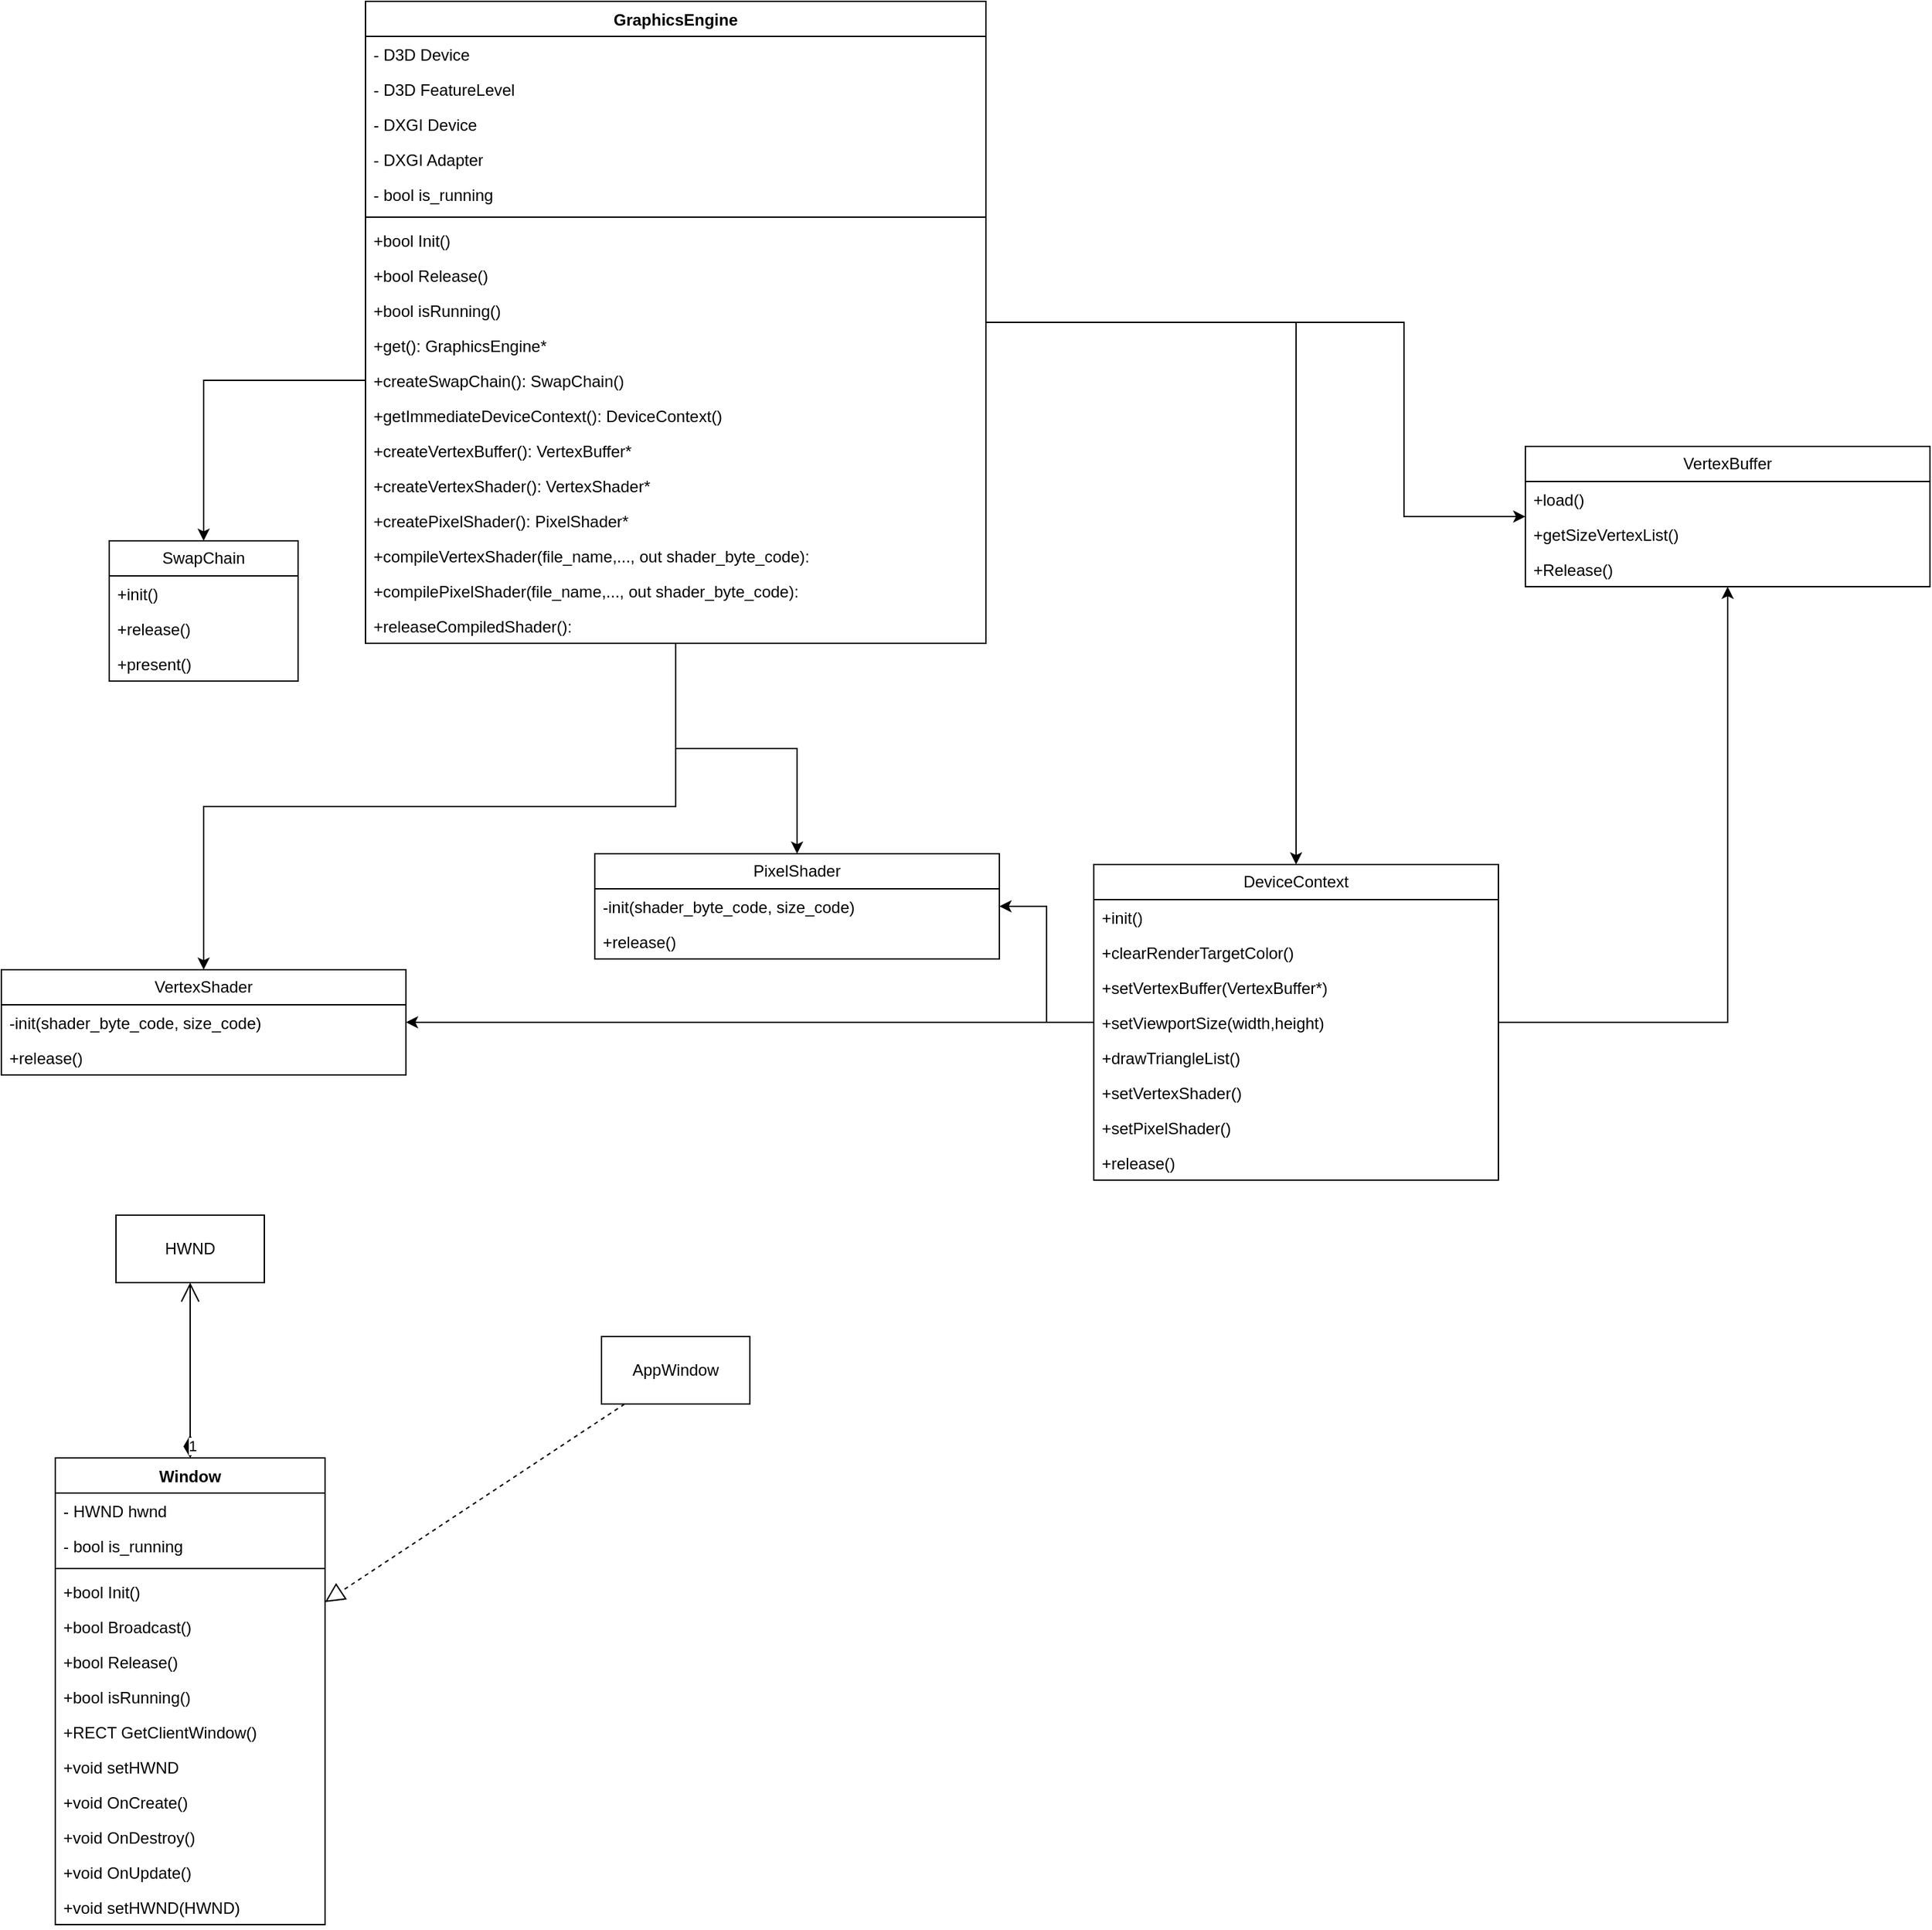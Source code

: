 <mxfile version="21.7.2" type="device">
  <diagram name="Page-1" id="yg1UOhHMfB_ScHXUUcJH">
    <mxGraphModel dx="3103" dy="2293" grid="1" gridSize="10" guides="1" tooltips="1" connect="1" arrows="1" fold="1" page="1" pageScale="1" pageWidth="850" pageHeight="1100" math="0" shadow="0">
      <root>
        <mxCell id="0" />
        <mxCell id="1" parent="0" />
        <mxCell id="bQHfDFO3GR3bAwzlNW8e-2" value="Window" style="swimlane;fontStyle=1;align=center;verticalAlign=top;childLayout=stackLayout;horizontal=1;startSize=26;horizontalStack=0;resizeParent=1;resizeParentMax=0;resizeLast=0;collapsible=1;marginBottom=0;whiteSpace=wrap;html=1;" parent="1" vertex="1">
          <mxGeometry x="20" y="100" width="200" height="346" as="geometry" />
        </mxCell>
        <mxCell id="bQHfDFO3GR3bAwzlNW8e-3" value="- HWND hwnd" style="text;strokeColor=none;fillColor=none;align=left;verticalAlign=top;spacingLeft=4;spacingRight=4;overflow=hidden;rotatable=0;points=[[0,0.5],[1,0.5]];portConstraint=eastwest;whiteSpace=wrap;html=1;" parent="bQHfDFO3GR3bAwzlNW8e-2" vertex="1">
          <mxGeometry y="26" width="200" height="26" as="geometry" />
        </mxCell>
        <mxCell id="bQHfDFO3GR3bAwzlNW8e-7" value="- bool is_running" style="text;strokeColor=none;fillColor=none;align=left;verticalAlign=top;spacingLeft=4;spacingRight=4;overflow=hidden;rotatable=0;points=[[0,0.5],[1,0.5]];portConstraint=eastwest;whiteSpace=wrap;html=1;" parent="bQHfDFO3GR3bAwzlNW8e-2" vertex="1">
          <mxGeometry y="52" width="200" height="26" as="geometry" />
        </mxCell>
        <mxCell id="bQHfDFO3GR3bAwzlNW8e-4" value="" style="line;strokeWidth=1;fillColor=none;align=left;verticalAlign=middle;spacingTop=-1;spacingLeft=3;spacingRight=3;rotatable=0;labelPosition=right;points=[];portConstraint=eastwest;strokeColor=inherit;" parent="bQHfDFO3GR3bAwzlNW8e-2" vertex="1">
          <mxGeometry y="78" width="200" height="8" as="geometry" />
        </mxCell>
        <mxCell id="bQHfDFO3GR3bAwzlNW8e-5" value="+bool Init()" style="text;strokeColor=none;fillColor=none;align=left;verticalAlign=top;spacingLeft=4;spacingRight=4;overflow=hidden;rotatable=0;points=[[0,0.5],[1,0.5]];portConstraint=eastwest;whiteSpace=wrap;html=1;" parent="bQHfDFO3GR3bAwzlNW8e-2" vertex="1">
          <mxGeometry y="86" width="200" height="26" as="geometry" />
        </mxCell>
        <mxCell id="bQHfDFO3GR3bAwzlNW8e-9" value="+bool Broadcast()" style="text;strokeColor=none;fillColor=none;align=left;verticalAlign=top;spacingLeft=4;spacingRight=4;overflow=hidden;rotatable=0;points=[[0,0.5],[1,0.5]];portConstraint=eastwest;whiteSpace=wrap;html=1;" parent="bQHfDFO3GR3bAwzlNW8e-2" vertex="1">
          <mxGeometry y="112" width="200" height="26" as="geometry" />
        </mxCell>
        <mxCell id="bQHfDFO3GR3bAwzlNW8e-10" value="+bool Release()" style="text;strokeColor=none;fillColor=none;align=left;verticalAlign=top;spacingLeft=4;spacingRight=4;overflow=hidden;rotatable=0;points=[[0,0.5],[1,0.5]];portConstraint=eastwest;whiteSpace=wrap;html=1;" parent="bQHfDFO3GR3bAwzlNW8e-2" vertex="1">
          <mxGeometry y="138" width="200" height="26" as="geometry" />
        </mxCell>
        <mxCell id="bQHfDFO3GR3bAwzlNW8e-11" value="+bool isRunning()" style="text;strokeColor=none;fillColor=none;align=left;verticalAlign=top;spacingLeft=4;spacingRight=4;overflow=hidden;rotatable=0;points=[[0,0.5],[1,0.5]];portConstraint=eastwest;whiteSpace=wrap;html=1;" parent="bQHfDFO3GR3bAwzlNW8e-2" vertex="1">
          <mxGeometry y="164" width="200" height="26" as="geometry" />
        </mxCell>
        <mxCell id="bQHfDFO3GR3bAwzlNW8e-12" value="+RECT GetClientWindow()" style="text;strokeColor=none;fillColor=none;align=left;verticalAlign=top;spacingLeft=4;spacingRight=4;overflow=hidden;rotatable=0;points=[[0,0.5],[1,0.5]];portConstraint=eastwest;whiteSpace=wrap;html=1;" parent="bQHfDFO3GR3bAwzlNW8e-2" vertex="1">
          <mxGeometry y="190" width="200" height="26" as="geometry" />
        </mxCell>
        <mxCell id="bQHfDFO3GR3bAwzlNW8e-17" value="+void setHWND" style="text;strokeColor=none;fillColor=none;align=left;verticalAlign=top;spacingLeft=4;spacingRight=4;overflow=hidden;rotatable=0;points=[[0,0.5],[1,0.5]];portConstraint=eastwest;whiteSpace=wrap;html=1;" parent="bQHfDFO3GR3bAwzlNW8e-2" vertex="1">
          <mxGeometry y="216" width="200" height="26" as="geometry" />
        </mxCell>
        <mxCell id="bQHfDFO3GR3bAwzlNW8e-18" value="+void OnCreate()" style="text;strokeColor=none;fillColor=none;align=left;verticalAlign=top;spacingLeft=4;spacingRight=4;overflow=hidden;rotatable=0;points=[[0,0.5],[1,0.5]];portConstraint=eastwest;whiteSpace=wrap;html=1;" parent="bQHfDFO3GR3bAwzlNW8e-2" vertex="1">
          <mxGeometry y="242" width="200" height="26" as="geometry" />
        </mxCell>
        <mxCell id="bQHfDFO3GR3bAwzlNW8e-19" value="+void OnDestroy()" style="text;strokeColor=none;fillColor=none;align=left;verticalAlign=top;spacingLeft=4;spacingRight=4;overflow=hidden;rotatable=0;points=[[0,0.5],[1,0.5]];portConstraint=eastwest;whiteSpace=wrap;html=1;" parent="bQHfDFO3GR3bAwzlNW8e-2" vertex="1">
          <mxGeometry y="268" width="200" height="26" as="geometry" />
        </mxCell>
        <mxCell id="bQHfDFO3GR3bAwzlNW8e-20" value="+void OnUpdate()" style="text;strokeColor=none;fillColor=none;align=left;verticalAlign=top;spacingLeft=4;spacingRight=4;overflow=hidden;rotatable=0;points=[[0,0.5],[1,0.5]];portConstraint=eastwest;whiteSpace=wrap;html=1;" parent="bQHfDFO3GR3bAwzlNW8e-2" vertex="1">
          <mxGeometry y="294" width="200" height="26" as="geometry" />
        </mxCell>
        <mxCell id="bQHfDFO3GR3bAwzlNW8e-21" value="+void setHWND(HWND)" style="text;strokeColor=none;fillColor=none;align=left;verticalAlign=top;spacingLeft=4;spacingRight=4;overflow=hidden;rotatable=0;points=[[0,0.5],[1,0.5]];portConstraint=eastwest;whiteSpace=wrap;html=1;" parent="bQHfDFO3GR3bAwzlNW8e-2" vertex="1">
          <mxGeometry y="320" width="200" height="26" as="geometry" />
        </mxCell>
        <mxCell id="bQHfDFO3GR3bAwzlNW8e-22" value="HWND" style="html=1;whiteSpace=wrap;" parent="1" vertex="1">
          <mxGeometry x="65" y="-80" width="110" height="50" as="geometry" />
        </mxCell>
        <mxCell id="bQHfDFO3GR3bAwzlNW8e-24" value="1" style="endArrow=open;html=1;endSize=12;startArrow=diamondThin;startSize=14;startFill=1;edgeStyle=orthogonalEdgeStyle;align=left;verticalAlign=bottom;rounded=0;" parent="1" source="bQHfDFO3GR3bAwzlNW8e-2" target="bQHfDFO3GR3bAwzlNW8e-22" edge="1">
          <mxGeometry x="-1" y="3" relative="1" as="geometry">
            <mxPoint x="170" y="410" as="sourcePoint" />
            <mxPoint x="330" y="410" as="targetPoint" />
          </mxGeometry>
        </mxCell>
        <mxCell id="bQHfDFO3GR3bAwzlNW8e-25" value="AppWindow" style="html=1;whiteSpace=wrap;" parent="1" vertex="1">
          <mxGeometry x="425" y="10" width="110" height="50" as="geometry" />
        </mxCell>
        <mxCell id="bQHfDFO3GR3bAwzlNW8e-26" value="" style="endArrow=block;dashed=1;endFill=0;endSize=12;html=1;rounded=0;" parent="1" source="bQHfDFO3GR3bAwzlNW8e-25" target="bQHfDFO3GR3bAwzlNW8e-2" edge="1">
          <mxGeometry width="160" relative="1" as="geometry">
            <mxPoint x="90" y="650" as="sourcePoint" />
            <mxPoint x="250" y="650" as="targetPoint" />
          </mxGeometry>
        </mxCell>
        <mxCell id="brOng0sfEjW7ek24EhCo-12" style="edgeStyle=orthogonalEdgeStyle;rounded=0;orthogonalLoop=1;jettySize=auto;html=1;" parent="1" source="bQHfDFO3GR3bAwzlNW8e-28" target="brOng0sfEjW7ek24EhCo-1" edge="1">
          <mxGeometry relative="1" as="geometry" />
        </mxCell>
        <mxCell id="sc2AI7lZrGjqT5ZqGcDs-10" style="edgeStyle=orthogonalEdgeStyle;rounded=0;orthogonalLoop=1;jettySize=auto;html=1;" edge="1" parent="1" source="bQHfDFO3GR3bAwzlNW8e-28" target="sc2AI7lZrGjqT5ZqGcDs-2">
          <mxGeometry relative="1" as="geometry" />
        </mxCell>
        <mxCell id="bQHfDFO3GR3bAwzlNW8e-28" value="GraphicsEngine" style="swimlane;fontStyle=1;align=center;verticalAlign=top;childLayout=stackLayout;horizontal=1;startSize=26;horizontalStack=0;resizeParent=1;resizeParentMax=0;resizeLast=0;collapsible=1;marginBottom=0;whiteSpace=wrap;html=1;" parent="1" vertex="1">
          <mxGeometry x="250" y="-980" width="460" height="476" as="geometry" />
        </mxCell>
        <mxCell id="bQHfDFO3GR3bAwzlNW8e-29" value="- D3D Device" style="text;strokeColor=none;fillColor=none;align=left;verticalAlign=top;spacingLeft=4;spacingRight=4;overflow=hidden;rotatable=0;points=[[0,0.5],[1,0.5]];portConstraint=eastwest;whiteSpace=wrap;html=1;" parent="bQHfDFO3GR3bAwzlNW8e-28" vertex="1">
          <mxGeometry y="26" width="460" height="26" as="geometry" />
        </mxCell>
        <mxCell id="bQHfDFO3GR3bAwzlNW8e-42" value="- D3D FeatureLevel" style="text;strokeColor=none;fillColor=none;align=left;verticalAlign=top;spacingLeft=4;spacingRight=4;overflow=hidden;rotatable=0;points=[[0,0.5],[1,0.5]];portConstraint=eastwest;whiteSpace=wrap;html=1;" parent="bQHfDFO3GR3bAwzlNW8e-28" vertex="1">
          <mxGeometry y="52" width="460" height="26" as="geometry" />
        </mxCell>
        <mxCell id="bQHfDFO3GR3bAwzlNW8e-43" value="- DXGI Device" style="text;strokeColor=none;fillColor=none;align=left;verticalAlign=top;spacingLeft=4;spacingRight=4;overflow=hidden;rotatable=0;points=[[0,0.5],[1,0.5]];portConstraint=eastwest;whiteSpace=wrap;html=1;" parent="bQHfDFO3GR3bAwzlNW8e-28" vertex="1">
          <mxGeometry y="78" width="460" height="26" as="geometry" />
        </mxCell>
        <mxCell id="bQHfDFO3GR3bAwzlNW8e-44" value="- DXGI Adapter" style="text;strokeColor=none;fillColor=none;align=left;verticalAlign=top;spacingLeft=4;spacingRight=4;overflow=hidden;rotatable=0;points=[[0,0.5],[1,0.5]];portConstraint=eastwest;whiteSpace=wrap;html=1;" parent="bQHfDFO3GR3bAwzlNW8e-28" vertex="1">
          <mxGeometry y="104" width="460" height="26" as="geometry" />
        </mxCell>
        <mxCell id="bQHfDFO3GR3bAwzlNW8e-30" value="- bool is_running" style="text;strokeColor=none;fillColor=none;align=left;verticalAlign=top;spacingLeft=4;spacingRight=4;overflow=hidden;rotatable=0;points=[[0,0.5],[1,0.5]];portConstraint=eastwest;whiteSpace=wrap;html=1;" parent="bQHfDFO3GR3bAwzlNW8e-28" vertex="1">
          <mxGeometry y="130" width="460" height="26" as="geometry" />
        </mxCell>
        <mxCell id="bQHfDFO3GR3bAwzlNW8e-31" value="" style="line;strokeWidth=1;fillColor=none;align=left;verticalAlign=middle;spacingTop=-1;spacingLeft=3;spacingRight=3;rotatable=0;labelPosition=right;points=[];portConstraint=eastwest;strokeColor=inherit;" parent="bQHfDFO3GR3bAwzlNW8e-28" vertex="1">
          <mxGeometry y="156" width="460" height="8" as="geometry" />
        </mxCell>
        <mxCell id="bQHfDFO3GR3bAwzlNW8e-32" value="+bool Init()" style="text;strokeColor=none;fillColor=none;align=left;verticalAlign=top;spacingLeft=4;spacingRight=4;overflow=hidden;rotatable=0;points=[[0,0.5],[1,0.5]];portConstraint=eastwest;whiteSpace=wrap;html=1;" parent="bQHfDFO3GR3bAwzlNW8e-28" vertex="1">
          <mxGeometry y="164" width="460" height="26" as="geometry" />
        </mxCell>
        <mxCell id="bQHfDFO3GR3bAwzlNW8e-34" value="+bool Release()" style="text;strokeColor=none;fillColor=none;align=left;verticalAlign=top;spacingLeft=4;spacingRight=4;overflow=hidden;rotatable=0;points=[[0,0.5],[1,0.5]];portConstraint=eastwest;whiteSpace=wrap;html=1;" parent="bQHfDFO3GR3bAwzlNW8e-28" vertex="1">
          <mxGeometry y="190" width="460" height="26" as="geometry" />
        </mxCell>
        <mxCell id="bQHfDFO3GR3bAwzlNW8e-35" value="+bool isRunning()" style="text;strokeColor=none;fillColor=none;align=left;verticalAlign=top;spacingLeft=4;spacingRight=4;overflow=hidden;rotatable=0;points=[[0,0.5],[1,0.5]];portConstraint=eastwest;whiteSpace=wrap;html=1;" parent="bQHfDFO3GR3bAwzlNW8e-28" vertex="1">
          <mxGeometry y="216" width="460" height="26" as="geometry" />
        </mxCell>
        <mxCell id="bQHfDFO3GR3bAwzlNW8e-41" value="+get(): GraphicsEngine*" style="text;strokeColor=none;fillColor=none;align=left;verticalAlign=top;spacingLeft=4;spacingRight=4;overflow=hidden;rotatable=0;points=[[0,0.5],[1,0.5]];portConstraint=eastwest;whiteSpace=wrap;html=1;" parent="bQHfDFO3GR3bAwzlNW8e-28" vertex="1">
          <mxGeometry y="242" width="460" height="26" as="geometry" />
        </mxCell>
        <mxCell id="MTE2eQ_Hpy6BB3zy3P57-1" value="+createSwapChain(): SwapChain()" style="text;strokeColor=none;fillColor=none;align=left;verticalAlign=top;spacingLeft=4;spacingRight=4;overflow=hidden;rotatable=0;points=[[0,0.5],[1,0.5]];portConstraint=eastwest;whiteSpace=wrap;html=1;" parent="bQHfDFO3GR3bAwzlNW8e-28" vertex="1">
          <mxGeometry y="268" width="460" height="26" as="geometry" />
        </mxCell>
        <mxCell id="MTE2eQ_Hpy6BB3zy3P57-11" value="+getImmediateDeviceContext(): DeviceContext()" style="text;strokeColor=none;fillColor=none;align=left;verticalAlign=top;spacingLeft=4;spacingRight=4;overflow=hidden;rotatable=0;points=[[0,0.5],[1,0.5]];portConstraint=eastwest;whiteSpace=wrap;html=1;" parent="bQHfDFO3GR3bAwzlNW8e-28" vertex="1">
          <mxGeometry y="294" width="460" height="26" as="geometry" />
        </mxCell>
        <mxCell id="MTE2eQ_Hpy6BB3zy3P57-18" value="+createVertexBuffer(): VertexBuffer*" style="text;strokeColor=none;fillColor=none;align=left;verticalAlign=top;spacingLeft=4;spacingRight=4;overflow=hidden;rotatable=0;points=[[0,0.5],[1,0.5]];portConstraint=eastwest;whiteSpace=wrap;html=1;" parent="bQHfDFO3GR3bAwzlNW8e-28" vertex="1">
          <mxGeometry y="320" width="460" height="26" as="geometry" />
        </mxCell>
        <mxCell id="brOng0sfEjW7ek24EhCo-8" value="+createVertexShader(): VertexShader*" style="text;strokeColor=none;fillColor=none;align=left;verticalAlign=top;spacingLeft=4;spacingRight=4;overflow=hidden;rotatable=0;points=[[0,0.5],[1,0.5]];portConstraint=eastwest;whiteSpace=wrap;html=1;" parent="bQHfDFO3GR3bAwzlNW8e-28" vertex="1">
          <mxGeometry y="346" width="460" height="26" as="geometry" />
        </mxCell>
        <mxCell id="sc2AI7lZrGjqT5ZqGcDs-5" value="+createPixelShader(): PixelShader*" style="text;strokeColor=none;fillColor=none;align=left;verticalAlign=top;spacingLeft=4;spacingRight=4;overflow=hidden;rotatable=0;points=[[0,0.5],[1,0.5]];portConstraint=eastwest;whiteSpace=wrap;html=1;" vertex="1" parent="bQHfDFO3GR3bAwzlNW8e-28">
          <mxGeometry y="372" width="460" height="26" as="geometry" />
        </mxCell>
        <mxCell id="brOng0sfEjW7ek24EhCo-9" value="+compileVertexShader(file_name,..., out shader_byte_code):&amp;nbsp;" style="text;strokeColor=none;fillColor=none;align=left;verticalAlign=top;spacingLeft=4;spacingRight=4;overflow=hidden;rotatable=0;points=[[0,0.5],[1,0.5]];portConstraint=eastwest;whiteSpace=wrap;html=1;" parent="bQHfDFO3GR3bAwzlNW8e-28" vertex="1">
          <mxGeometry y="398" width="460" height="26" as="geometry" />
        </mxCell>
        <mxCell id="sc2AI7lZrGjqT5ZqGcDs-6" value="+compilePixelShader(file_name,..., out shader_byte_code):&amp;nbsp;" style="text;strokeColor=none;fillColor=none;align=left;verticalAlign=top;spacingLeft=4;spacingRight=4;overflow=hidden;rotatable=0;points=[[0,0.5],[1,0.5]];portConstraint=eastwest;whiteSpace=wrap;html=1;" vertex="1" parent="bQHfDFO3GR3bAwzlNW8e-28">
          <mxGeometry y="424" width="460" height="26" as="geometry" />
        </mxCell>
        <mxCell id="brOng0sfEjW7ek24EhCo-11" value="+releaseCompiledShader():" style="text;strokeColor=none;fillColor=none;align=left;verticalAlign=top;spacingLeft=4;spacingRight=4;overflow=hidden;rotatable=0;points=[[0,0.5],[1,0.5]];portConstraint=eastwest;whiteSpace=wrap;html=1;" parent="bQHfDFO3GR3bAwzlNW8e-28" vertex="1">
          <mxGeometry y="450" width="460" height="26" as="geometry" />
        </mxCell>
        <mxCell id="MTE2eQ_Hpy6BB3zy3P57-3" value="SwapChain" style="swimlane;fontStyle=0;childLayout=stackLayout;horizontal=1;startSize=26;fillColor=none;horizontalStack=0;resizeParent=1;resizeParentMax=0;resizeLast=0;collapsible=1;marginBottom=0;whiteSpace=wrap;html=1;" parent="1" vertex="1">
          <mxGeometry x="60" y="-580" width="140" height="104" as="geometry" />
        </mxCell>
        <mxCell id="MTE2eQ_Hpy6BB3zy3P57-4" value="+init()" style="text;strokeColor=none;fillColor=none;align=left;verticalAlign=top;spacingLeft=4;spacingRight=4;overflow=hidden;rotatable=0;points=[[0,0.5],[1,0.5]];portConstraint=eastwest;whiteSpace=wrap;html=1;" parent="MTE2eQ_Hpy6BB3zy3P57-3" vertex="1">
          <mxGeometry y="26" width="140" height="26" as="geometry" />
        </mxCell>
        <mxCell id="MTE2eQ_Hpy6BB3zy3P57-5" value="+release()" style="text;strokeColor=none;fillColor=none;align=left;verticalAlign=top;spacingLeft=4;spacingRight=4;overflow=hidden;rotatable=0;points=[[0,0.5],[1,0.5]];portConstraint=eastwest;whiteSpace=wrap;html=1;" parent="MTE2eQ_Hpy6BB3zy3P57-3" vertex="1">
          <mxGeometry y="52" width="140" height="26" as="geometry" />
        </mxCell>
        <mxCell id="MTE2eQ_Hpy6BB3zy3P57-6" value="+present()" style="text;strokeColor=none;fillColor=none;align=left;verticalAlign=top;spacingLeft=4;spacingRight=4;overflow=hidden;rotatable=0;points=[[0,0.5],[1,0.5]];portConstraint=eastwest;whiteSpace=wrap;html=1;" parent="MTE2eQ_Hpy6BB3zy3P57-3" vertex="1">
          <mxGeometry y="78" width="140" height="26" as="geometry" />
        </mxCell>
        <mxCell id="MTE2eQ_Hpy6BB3zy3P57-2" style="rounded=0;orthogonalLoop=1;jettySize=auto;html=1;edgeStyle=orthogonalEdgeStyle;" parent="1" source="MTE2eQ_Hpy6BB3zy3P57-1" target="MTE2eQ_Hpy6BB3zy3P57-3" edge="1">
          <mxGeometry relative="1" as="geometry">
            <mxPoint x="90" y="-370" as="targetPoint" />
          </mxGeometry>
        </mxCell>
        <mxCell id="brOng0sfEjW7ek24EhCo-15" style="edgeStyle=orthogonalEdgeStyle;rounded=0;orthogonalLoop=1;jettySize=auto;html=1;" parent="1" source="MTE2eQ_Hpy6BB3zy3P57-7" target="brOng0sfEjW7ek24EhCo-1" edge="1">
          <mxGeometry relative="1" as="geometry" />
        </mxCell>
        <mxCell id="sc2AI7lZrGjqT5ZqGcDs-1" style="edgeStyle=orthogonalEdgeStyle;rounded=0;orthogonalLoop=1;jettySize=auto;html=1;" edge="1" parent="1" source="MTE2eQ_Hpy6BB3zy3P57-7" target="MTE2eQ_Hpy6BB3zy3P57-14">
          <mxGeometry relative="1" as="geometry" />
        </mxCell>
        <mxCell id="sc2AI7lZrGjqT5ZqGcDs-8" style="edgeStyle=orthogonalEdgeStyle;rounded=0;orthogonalLoop=1;jettySize=auto;html=1;" edge="1" parent="1" source="MTE2eQ_Hpy6BB3zy3P57-7" target="sc2AI7lZrGjqT5ZqGcDs-2">
          <mxGeometry relative="1" as="geometry" />
        </mxCell>
        <mxCell id="MTE2eQ_Hpy6BB3zy3P57-7" value="DeviceContext" style="swimlane;fontStyle=0;childLayout=stackLayout;horizontal=1;startSize=26;fillColor=none;horizontalStack=0;resizeParent=1;resizeParentMax=0;resizeLast=0;collapsible=1;marginBottom=0;whiteSpace=wrap;html=1;" parent="1" vertex="1">
          <mxGeometry x="790" y="-340" width="300" height="234" as="geometry" />
        </mxCell>
        <mxCell id="MTE2eQ_Hpy6BB3zy3P57-8" value="+init()" style="text;strokeColor=none;fillColor=none;align=left;verticalAlign=top;spacingLeft=4;spacingRight=4;overflow=hidden;rotatable=0;points=[[0,0.5],[1,0.5]];portConstraint=eastwest;whiteSpace=wrap;html=1;" parent="MTE2eQ_Hpy6BB3zy3P57-7" vertex="1">
          <mxGeometry y="26" width="300" height="26" as="geometry" />
        </mxCell>
        <mxCell id="MTE2eQ_Hpy6BB3zy3P57-10" value="+clearRenderTargetColor()" style="text;strokeColor=none;fillColor=none;align=left;verticalAlign=top;spacingLeft=4;spacingRight=4;overflow=hidden;rotatable=0;points=[[0,0.5],[1,0.5]];portConstraint=eastwest;whiteSpace=wrap;html=1;" parent="MTE2eQ_Hpy6BB3zy3P57-7" vertex="1">
          <mxGeometry y="52" width="300" height="26" as="geometry" />
        </mxCell>
        <mxCell id="OnWpURV9hRiYNxDS7WEL-1" value="+setVertexBuffer(VertexBuffer*)" style="text;strokeColor=none;fillColor=none;align=left;verticalAlign=top;spacingLeft=4;spacingRight=4;overflow=hidden;rotatable=0;points=[[0,0.5],[1,0.5]];portConstraint=eastwest;whiteSpace=wrap;html=1;" parent="MTE2eQ_Hpy6BB3zy3P57-7" vertex="1">
          <mxGeometry y="78" width="300" height="26" as="geometry" />
        </mxCell>
        <mxCell id="OnWpURV9hRiYNxDS7WEL-3" value="+setViewportSize(width,height)" style="text;strokeColor=none;fillColor=none;align=left;verticalAlign=top;spacingLeft=4;spacingRight=4;overflow=hidden;rotatable=0;points=[[0,0.5],[1,0.5]];portConstraint=eastwest;whiteSpace=wrap;html=1;" parent="MTE2eQ_Hpy6BB3zy3P57-7" vertex="1">
          <mxGeometry y="104" width="300" height="26" as="geometry" />
        </mxCell>
        <mxCell id="OnWpURV9hRiYNxDS7WEL-5" value="+drawTriangleList()" style="text;strokeColor=none;fillColor=none;align=left;verticalAlign=top;spacingLeft=4;spacingRight=4;overflow=hidden;rotatable=0;points=[[0,0.5],[1,0.5]];portConstraint=eastwest;whiteSpace=wrap;html=1;" parent="MTE2eQ_Hpy6BB3zy3P57-7" vertex="1">
          <mxGeometry y="130" width="300" height="26" as="geometry" />
        </mxCell>
        <mxCell id="brOng0sfEjW7ek24EhCo-14" value="+setVertexShader()" style="text;strokeColor=none;fillColor=none;align=left;verticalAlign=top;spacingLeft=4;spacingRight=4;overflow=hidden;rotatable=0;points=[[0,0.5],[1,0.5]];portConstraint=eastwest;whiteSpace=wrap;html=1;" parent="MTE2eQ_Hpy6BB3zy3P57-7" vertex="1">
          <mxGeometry y="156" width="300" height="26" as="geometry" />
        </mxCell>
        <mxCell id="sc2AI7lZrGjqT5ZqGcDs-7" value="+setPixelShader()" style="text;strokeColor=none;fillColor=none;align=left;verticalAlign=top;spacingLeft=4;spacingRight=4;overflow=hidden;rotatable=0;points=[[0,0.5],[1,0.5]];portConstraint=eastwest;whiteSpace=wrap;html=1;" vertex="1" parent="MTE2eQ_Hpy6BB3zy3P57-7">
          <mxGeometry y="182" width="300" height="26" as="geometry" />
        </mxCell>
        <mxCell id="OnWpURV9hRiYNxDS7WEL-4" value="+release()" style="text;strokeColor=none;fillColor=none;align=left;verticalAlign=top;spacingLeft=4;spacingRight=4;overflow=hidden;rotatable=0;points=[[0,0.5],[1,0.5]];portConstraint=eastwest;whiteSpace=wrap;html=1;" parent="MTE2eQ_Hpy6BB3zy3P57-7" vertex="1">
          <mxGeometry y="208" width="300" height="26" as="geometry" />
        </mxCell>
        <mxCell id="MTE2eQ_Hpy6BB3zy3P57-13" style="edgeStyle=orthogonalEdgeStyle;rounded=0;orthogonalLoop=1;jettySize=auto;html=1;" parent="1" source="bQHfDFO3GR3bAwzlNW8e-28" target="MTE2eQ_Hpy6BB3zy3P57-7" edge="1">
          <mxGeometry relative="1" as="geometry" />
        </mxCell>
        <mxCell id="MTE2eQ_Hpy6BB3zy3P57-14" value="VertexBuffer" style="swimlane;fontStyle=0;childLayout=stackLayout;horizontal=1;startSize=26;fillColor=none;horizontalStack=0;resizeParent=1;resizeParentMax=0;resizeLast=0;collapsible=1;marginBottom=0;whiteSpace=wrap;html=1;" parent="1" vertex="1">
          <mxGeometry x="1110" y="-650" width="300" height="104" as="geometry" />
        </mxCell>
        <mxCell id="MTE2eQ_Hpy6BB3zy3P57-15" value="+load()" style="text;strokeColor=none;fillColor=none;align=left;verticalAlign=top;spacingLeft=4;spacingRight=4;overflow=hidden;rotatable=0;points=[[0,0.5],[1,0.5]];portConstraint=eastwest;whiteSpace=wrap;html=1;" parent="MTE2eQ_Hpy6BB3zy3P57-14" vertex="1">
          <mxGeometry y="26" width="300" height="26" as="geometry" />
        </mxCell>
        <mxCell id="MTE2eQ_Hpy6BB3zy3P57-16" value="+getSizeVertexList()" style="text;strokeColor=none;fillColor=none;align=left;verticalAlign=top;spacingLeft=4;spacingRight=4;overflow=hidden;rotatable=0;points=[[0,0.5],[1,0.5]];portConstraint=eastwest;whiteSpace=wrap;html=1;" parent="MTE2eQ_Hpy6BB3zy3P57-14" vertex="1">
          <mxGeometry y="52" width="300" height="26" as="geometry" />
        </mxCell>
        <mxCell id="MTE2eQ_Hpy6BB3zy3P57-17" value="+Release()" style="text;strokeColor=none;fillColor=none;align=left;verticalAlign=top;spacingLeft=4;spacingRight=4;overflow=hidden;rotatable=0;points=[[0,0.5],[1,0.5]];portConstraint=eastwest;whiteSpace=wrap;html=1;" parent="MTE2eQ_Hpy6BB3zy3P57-14" vertex="1">
          <mxGeometry y="78" width="300" height="26" as="geometry" />
        </mxCell>
        <mxCell id="MTE2eQ_Hpy6BB3zy3P57-19" style="edgeStyle=orthogonalEdgeStyle;rounded=0;orthogonalLoop=1;jettySize=auto;html=1;" parent="1" source="bQHfDFO3GR3bAwzlNW8e-28" target="MTE2eQ_Hpy6BB3zy3P57-14" edge="1">
          <mxGeometry relative="1" as="geometry">
            <Array as="points">
              <mxPoint x="1020" y="-742" />
              <mxPoint x="1020" y="-598" />
            </Array>
          </mxGeometry>
        </mxCell>
        <mxCell id="brOng0sfEjW7ek24EhCo-1" value="VertexShader" style="swimlane;fontStyle=0;childLayout=stackLayout;horizontal=1;startSize=26;fillColor=none;horizontalStack=0;resizeParent=1;resizeParentMax=0;resizeLast=0;collapsible=1;marginBottom=0;whiteSpace=wrap;html=1;" parent="1" vertex="1">
          <mxGeometry x="-20" y="-262" width="300" height="78" as="geometry" />
        </mxCell>
        <mxCell id="brOng0sfEjW7ek24EhCo-3" value="-init(shader_byte_code, size_code)" style="text;strokeColor=none;fillColor=none;align=left;verticalAlign=top;spacingLeft=4;spacingRight=4;overflow=hidden;rotatable=0;points=[[0,0.5],[1,0.5]];portConstraint=eastwest;whiteSpace=wrap;html=1;" parent="brOng0sfEjW7ek24EhCo-1" vertex="1">
          <mxGeometry y="26" width="300" height="26" as="geometry" />
        </mxCell>
        <mxCell id="brOng0sfEjW7ek24EhCo-7" value="+release()" style="text;strokeColor=none;fillColor=none;align=left;verticalAlign=top;spacingLeft=4;spacingRight=4;overflow=hidden;rotatable=0;points=[[0,0.5],[1,0.5]];portConstraint=eastwest;whiteSpace=wrap;html=1;" parent="brOng0sfEjW7ek24EhCo-1" vertex="1">
          <mxGeometry y="52" width="300" height="26" as="geometry" />
        </mxCell>
        <mxCell id="sc2AI7lZrGjqT5ZqGcDs-2" value="PixelShader" style="swimlane;fontStyle=0;childLayout=stackLayout;horizontal=1;startSize=26;fillColor=none;horizontalStack=0;resizeParent=1;resizeParentMax=0;resizeLast=0;collapsible=1;marginBottom=0;whiteSpace=wrap;html=1;" vertex="1" parent="1">
          <mxGeometry x="420" y="-348" width="300" height="78" as="geometry" />
        </mxCell>
        <mxCell id="sc2AI7lZrGjqT5ZqGcDs-3" value="-init(shader_byte_code, size_code)" style="text;strokeColor=none;fillColor=none;align=left;verticalAlign=top;spacingLeft=4;spacingRight=4;overflow=hidden;rotatable=0;points=[[0,0.5],[1,0.5]];portConstraint=eastwest;whiteSpace=wrap;html=1;" vertex="1" parent="sc2AI7lZrGjqT5ZqGcDs-2">
          <mxGeometry y="26" width="300" height="26" as="geometry" />
        </mxCell>
        <mxCell id="sc2AI7lZrGjqT5ZqGcDs-4" value="+release()" style="text;strokeColor=none;fillColor=none;align=left;verticalAlign=top;spacingLeft=4;spacingRight=4;overflow=hidden;rotatable=0;points=[[0,0.5],[1,0.5]];portConstraint=eastwest;whiteSpace=wrap;html=1;" vertex="1" parent="sc2AI7lZrGjqT5ZqGcDs-2">
          <mxGeometry y="52" width="300" height="26" as="geometry" />
        </mxCell>
      </root>
    </mxGraphModel>
  </diagram>
</mxfile>
